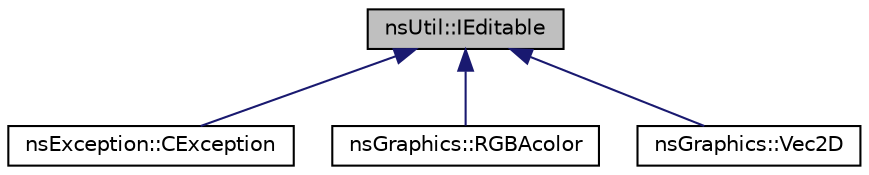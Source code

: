 digraph "nsUtil::IEditable"
{
 // LATEX_PDF_SIZE
  edge [fontname="Helvetica",fontsize="10",labelfontname="Helvetica",labelfontsize="10"];
  node [fontname="Helvetica",fontsize="10",shape=record];
  Node1 [label="nsUtil::IEditable",height=0.2,width=0.4,color="black", fillcolor="grey75", style="filled", fontcolor="black",tooltip="Interface pour un objet injectable."];
  Node1 -> Node2 [dir="back",color="midnightblue",fontsize="10",style="solid",fontname="Helvetica"];
  Node2 [label="nsException::CException",height=0.2,width=0.4,color="black", fillcolor="white", style="filled",URL="$classns_exception_1_1_c_exception.html",tooltip="Classe pour créer des exceptions facilement."];
  Node1 -> Node3 [dir="back",color="midnightblue",fontsize="10",style="solid",fontname="Helvetica"];
  Node3 [label="nsGraphics::RGBAcolor",height=0.2,width=0.4,color="black", fillcolor="white", style="filled",URL="$classns_graphics_1_1_r_g_b_acolor.html",tooltip="Classe représentant un couleur RGBA8888."];
  Node1 -> Node4 [dir="back",color="midnightblue",fontsize="10",style="solid",fontname="Helvetica"];
  Node4 [label="nsGraphics::Vec2D",height=0.2,width=0.4,color="black", fillcolor="white", style="filled",URL="$classns_graphics_1_1_vec2_d.html",tooltip="Classe représentant un vecteur deux-dimensionnel."];
}

